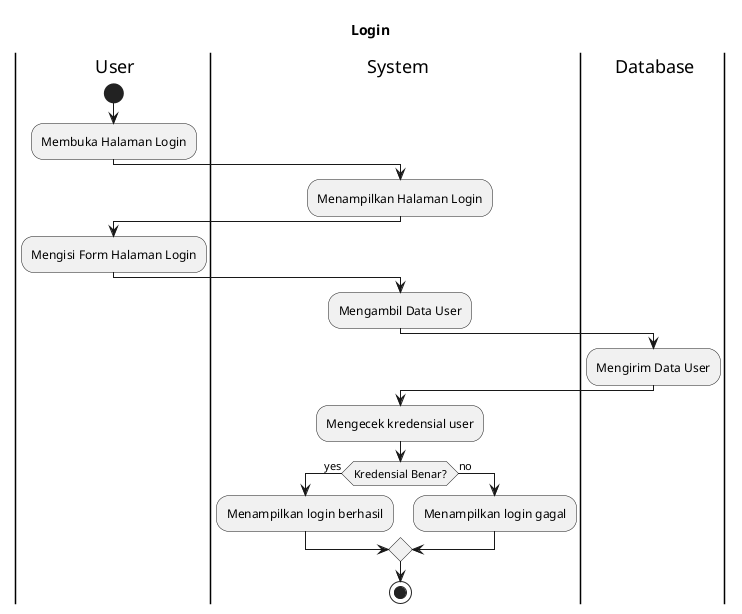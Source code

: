 @startuml
title Login
|U| User
|S| System
|D| Database
|U|
start
:Membuka Halaman Login;
|S|
:Menampilkan Halaman Login;
|U|
:Mengisi Form Halaman Login;
|S|
:Mengambil Data User;
|D|
:Mengirim Data User;
|S|
:Mengecek kredensial user;
if (Kredensial Benar?) then (yes)
  :Menampilkan login berhasil;
else (no)
  :Menampilkan login gagal;
endif

stop



@enduml
